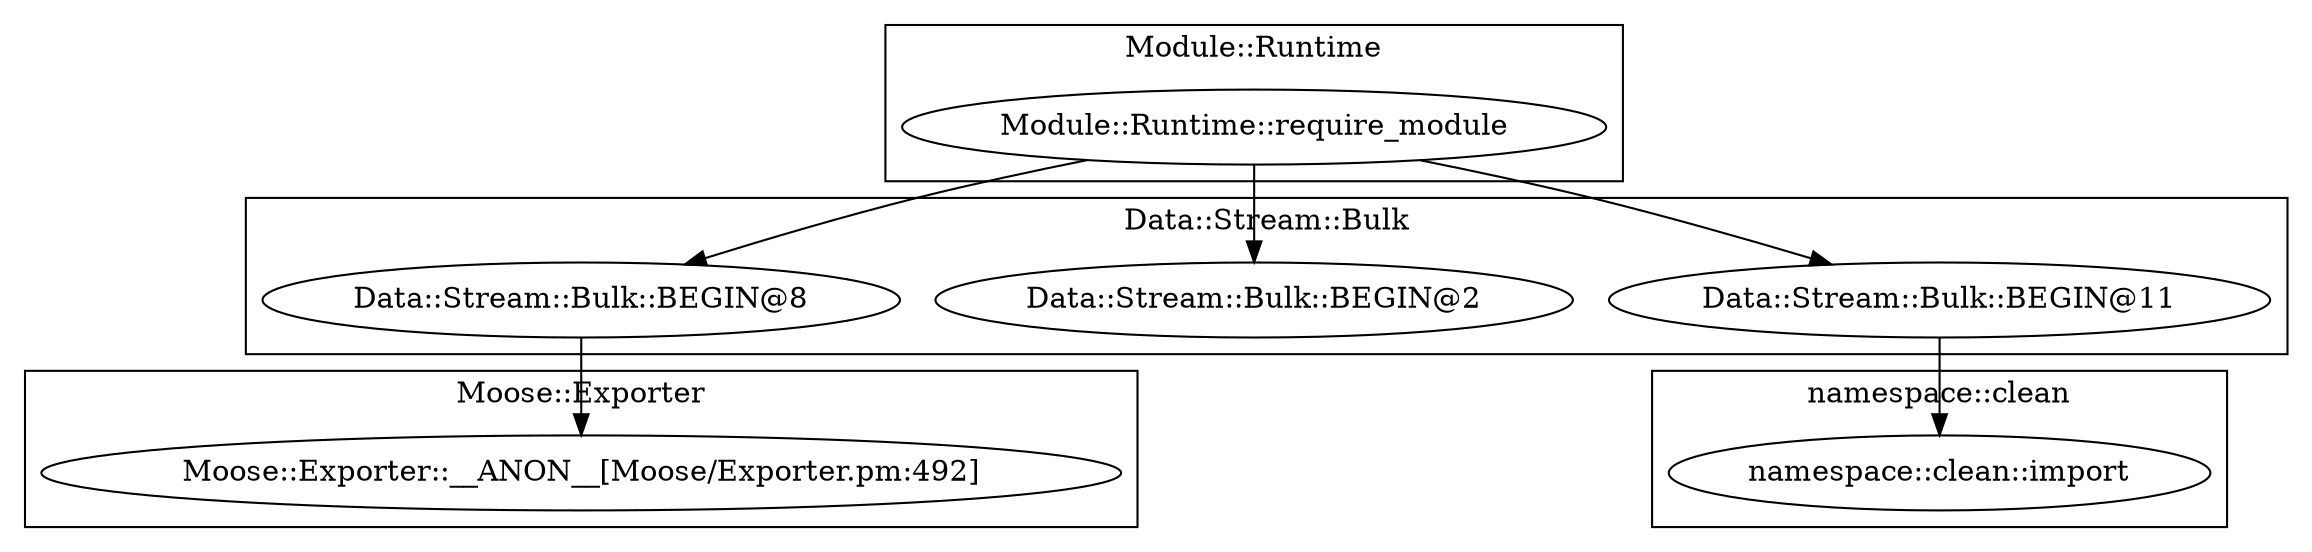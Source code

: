 digraph {
graph [overlap=false]
subgraph cluster_namespace_clean {
	label="namespace::clean";
	"namespace::clean::import";
}
subgraph cluster_Data_Stream_Bulk {
	label="Data::Stream::Bulk";
	"Data::Stream::Bulk::BEGIN@8";
	"Data::Stream::Bulk::BEGIN@2";
	"Data::Stream::Bulk::BEGIN@11";
}
subgraph cluster_Module_Runtime {
	label="Module::Runtime";
	"Module::Runtime::require_module";
}
subgraph cluster_Moose_Exporter {
	label="Moose::Exporter";
	"Moose::Exporter::__ANON__[Moose/Exporter.pm:492]";
}
"Module::Runtime::require_module" -> "Data::Stream::Bulk::BEGIN@2";
"Data::Stream::Bulk::BEGIN@11" -> "namespace::clean::import";
"Module::Runtime::require_module" -> "Data::Stream::Bulk::BEGIN@8";
"Data::Stream::Bulk::BEGIN@8" -> "Moose::Exporter::__ANON__[Moose/Exporter.pm:492]";
"Module::Runtime::require_module" -> "Data::Stream::Bulk::BEGIN@11";
}
